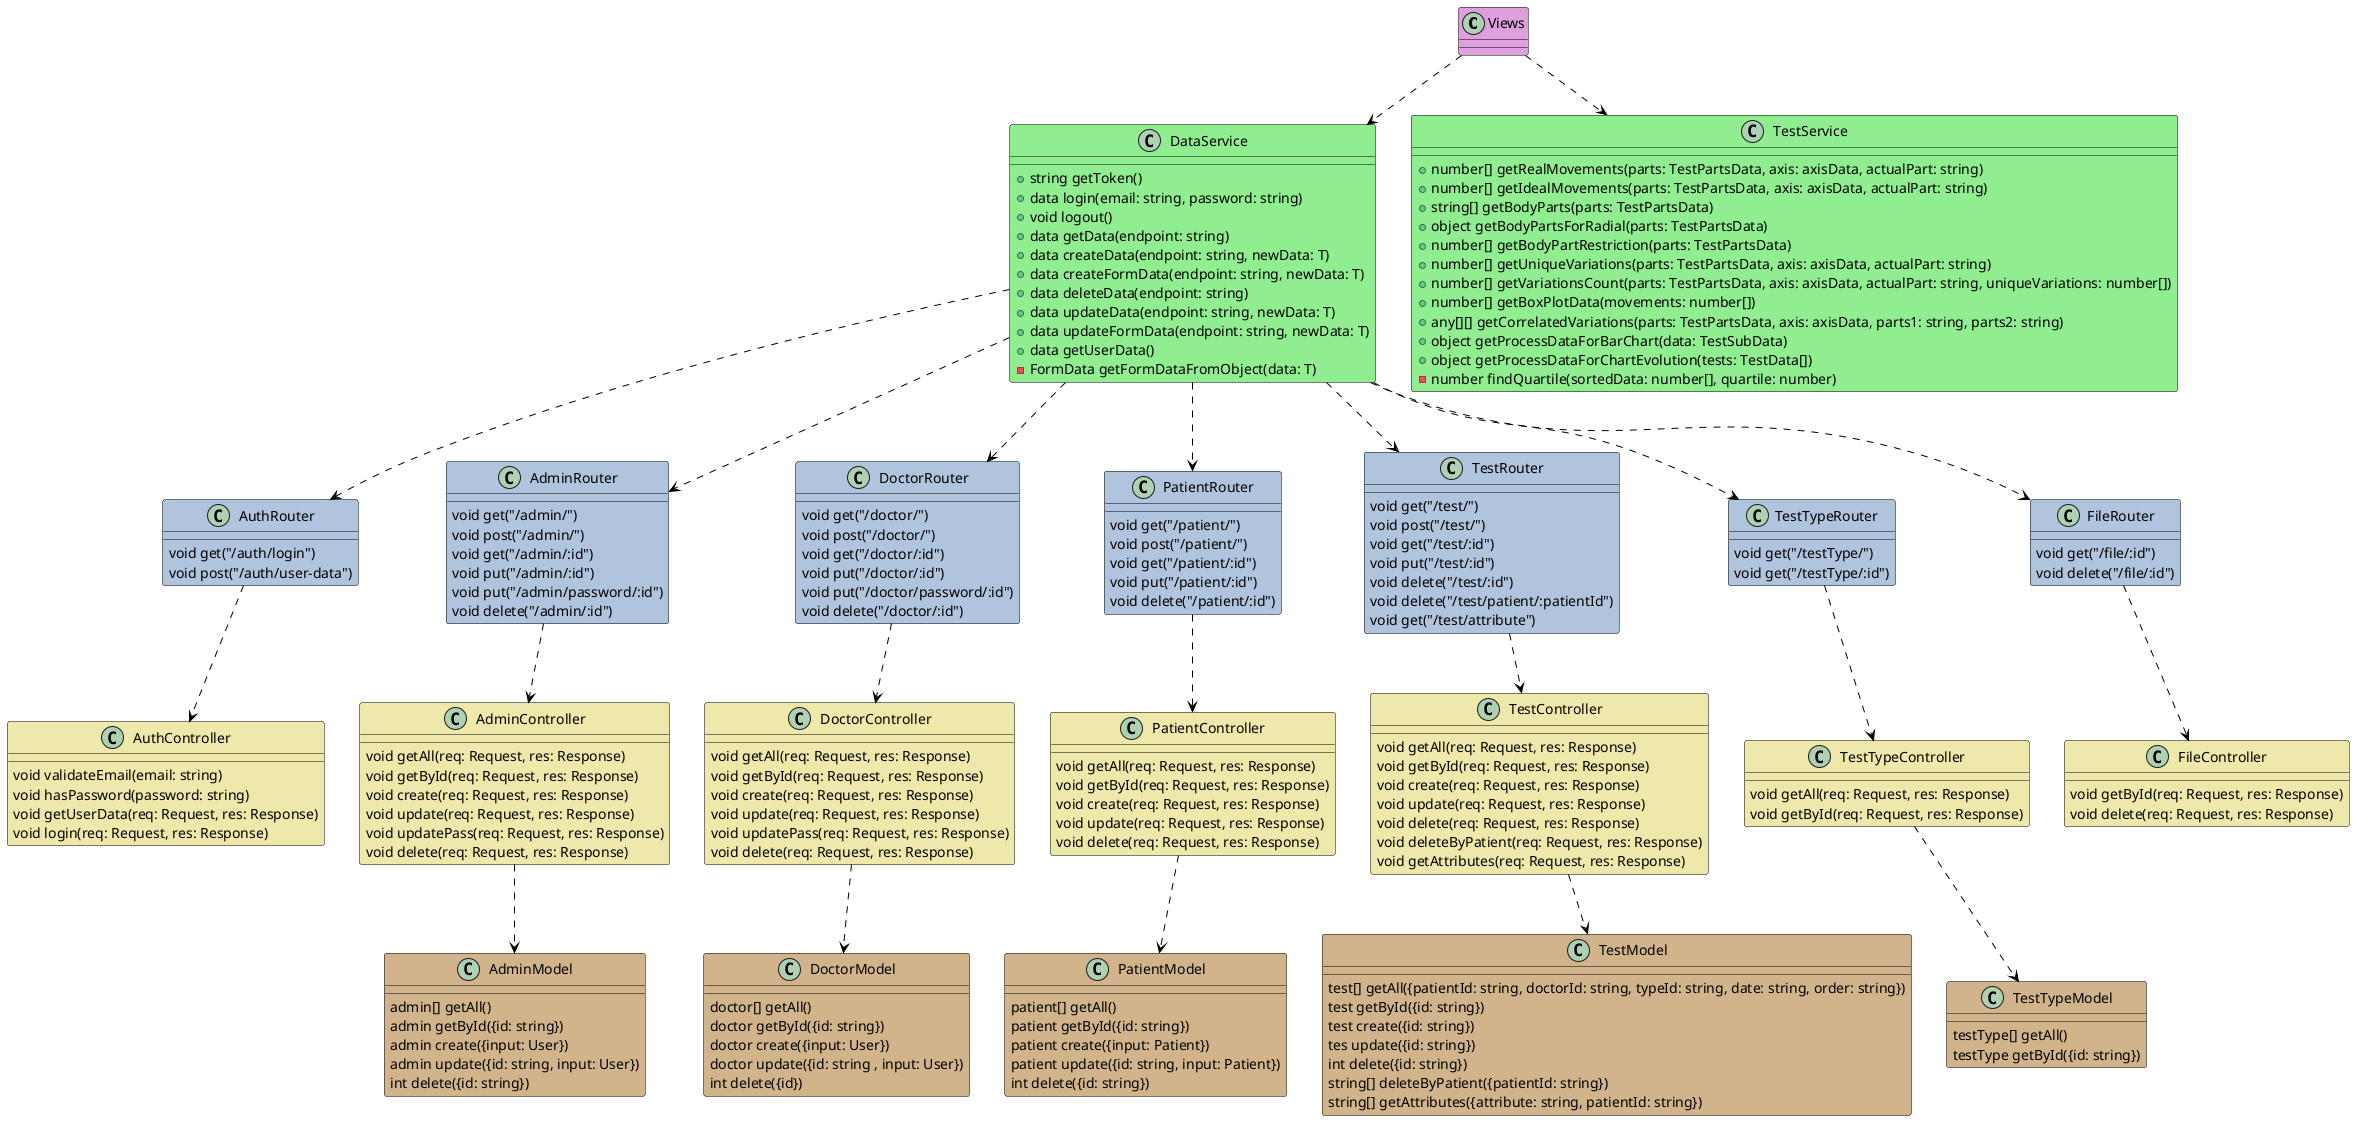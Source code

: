 @startuml

skinparam class {
    BorderColor black
}
skinparam ArrowColor black

Views ..> DataService
Views ..> TestService

DataService ..> AuthRouter
DataService ..> AdminRouter
DataService ..> DoctorRouter
DataService ..> PatientRouter
DataService ..> TestRouter
DataService ..> TestTypeRouter
DataService ..> FileRouter

AuthRouter ..> AuthController
AdminRouter ..> AdminController
DoctorRouter ..> DoctorController
PatientRouter ..> PatientController
TestRouter ..> TestController
TestTypeRouter ..> TestTypeController
FileRouter ..> FileController

AdminController ..> AdminModel
DoctorController ..> DoctorModel
PatientController ..> PatientModel
TestController ..> TestModel
TestTypeController ..> TestTypeModel

class Views #Plum {}

class TestService #LightGreen {
    +number[] getRealMovements(parts: TestPartsData, axis: axisData, actualPart: string)
    +number[] getIdealMovements(parts: TestPartsData, axis: axisData, actualPart: string)
    +string[] getBodyParts(parts: TestPartsData)
    +object getBodyPartsForRadial(parts: TestPartsData)
    +number[] getBodyPartRestriction(parts: TestPartsData)
    +number[] getUniqueVariations(parts: TestPartsData, axis: axisData, actualPart: string)
    +number[] getVariationsCount(parts: TestPartsData, axis: axisData, actualPart: string, uniqueVariations: number[])
    +number[] getBoxPlotData(movements: number[])
    +any[][] getCorrelatedVariations(parts: TestPartsData, axis: axisData, parts1: string, parts2: string)
    +object getProcessDataForBarChart(data: TestSubData)
    +object getProcessDataForChartEvolution(tests: TestData[])
    -number findQuartile(sortedData: number[], quartile: number)
}

class DataService #LightGreen {
    +string getToken()
    +data login(email: string, password: string)
    +void logout()
    +data getData(endpoint: string)
    +data createData(endpoint: string, newData: T) 
    +data createFormData(endpoint: string, newData: T) 
    +data deleteData(endpoint: string) 
    +data updateData(endpoint: string, newData: T) 
    +data updateFormData(endpoint: string, newData: T) 
    +data getUserData() 
    -FormData getFormDataFromObject(data: T) 
}

class AuthRouter #LightSteelBlue {
    void get("/auth/login")
    void post("/auth/user-data")
}

class AdminRouter #LightSteelBlue {
    void get("/admin/")
    void post("/admin/")
    void get("/admin/:id")
    void put("/admin/:id")
    void put("/admin/password/:id")
    void delete("/admin/:id")
}

class DoctorRouter #LightSteelBlue {
    void get("/doctor/")
    void post("/doctor/")
    void get("/doctor/:id")
    void put("/doctor/:id")
    void put("/doctor/password/:id")
    void delete("/doctor/:id")
}

class PatientRouter #LightSteelBlue {
    void get("/patient/")
    void post("/patient/")
    void get("/patient/:id")
    void put("/patient/:id")
    void delete("/patient/:id")
}

class TestRouter #LightSteelBlue {
    void get("/test/")
    void post("/test/")
    void get("/test/:id")
    void put("/test/:id")
    void delete("/test/:id")
    void delete("/test/patient/:patientId")
    void get("/test/attribute")
}

class TestTypeRouter #LightSteelBlue {
    void get("/testType/")
    void get("/testType/:id")
}

class FileRouter #LightSteelBlue {
    void get("/file/:id")
    void delete("/file/:id")
}

class AuthController #PaleGoldenRod {
    void validateEmail(email: string)
    void hasPassword(password: string)
    void getUserData(req: Request, res: Response)
    void login(req: Request, res: Response)
}

class AdminController #PaleGoldenRod {
    void getAll(req: Request, res: Response)
    void getById(req: Request, res: Response)
    void create(req: Request, res: Response)
    void update(req: Request, res: Response)
    void updatePass(req: Request, res: Response)
    void delete(req: Request, res: Response)
}

class DoctorController #PaleGoldenRod {
    void getAll(req: Request, res: Response)
    void getById(req: Request, res: Response)
    void create(req: Request, res: Response)
    void update(req: Request, res: Response)
    void updatePass(req: Request, res: Response)
    void delete(req: Request, res: Response)
}

class PatientController #PaleGoldenRod {
    void getAll(req: Request, res: Response)
    void getById(req: Request, res: Response)
    void create(req: Request, res: Response)
    void update(req: Request, res: Response)
    void delete(req: Request, res: Response)
}

class TestController #PaleGoldenRod {
    void getAll(req: Request, res: Response)
    void getById(req: Request, res: Response)
    void create(req: Request, res: Response)
    void update(req: Request, res: Response)
    void delete(req: Request, res: Response)
    void deleteByPatient(req: Request, res: Response)
    void getAttributes(req: Request, res: Response)
}

class TestTypeController #PaleGoldenRod {
    void getAll(req: Request, res: Response)
    void getById(req: Request, res: Response)
}

class FileController #PaleGoldenRod {
    void getById(req: Request, res: Response)
    void delete(req: Request, res: Response)
}

class AdminModel #Tan {
    admin[] getAll()
    admin getById({id: string})
    admin create({input: User})
    admin update({id: string, input: User})
    int delete({id: string})
}

class DoctorModel #Tan{
    doctor[] getAll()
    doctor getById({id: string})
    doctor create({input: User})
    doctor update({id: string , input: User})
    int delete({id})
}

class PatientModel #Tan{
    patient[] getAll()
    patient getById({id: string})
    patient create({input: Patient})
    patient update({id: string, input: Patient})
    int delete({id: string})
}

class TestModel #Tan {
    test[] getAll({patientId: string, doctorId: string, typeId: string, date: string, order: string})
    test getById({id: string})
    test create({id: string})
    tes update({id: string})
    int delete({id: string})
    string[] deleteByPatient({patientId: string})
    string[] getAttributes({attribute: string, patientId: string})
}

class TestTypeModel #Tan{
    testType[] getAll()
    testType getById({id: string})
}

@enduml